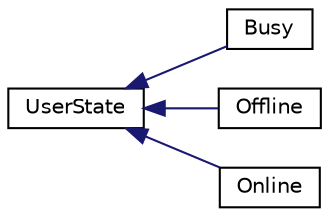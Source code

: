 digraph "Graphical Class Hierarchy"
{
 // LATEX_PDF_SIZE
  edge [fontname="Helvetica",fontsize="10",labelfontname="Helvetica",labelfontsize="10"];
  node [fontname="Helvetica",fontsize="10",shape=record];
  rankdir="LR";
  Node0 [label="UserState",height=0.2,width=0.4,color="black", fillcolor="white", style="filled",URL="$classUserState.html",tooltip=" "];
  Node0 -> Node1 [dir="back",color="midnightblue",fontsize="10",style="solid",fontname="Helvetica"];
  Node1 [label="Busy",height=0.2,width=0.4,color="black", fillcolor="white", style="filled",URL="$classBusy.html",tooltip=" "];
  Node0 -> Node2 [dir="back",color="midnightblue",fontsize="10",style="solid",fontname="Helvetica"];
  Node2 [label="Offline",height=0.2,width=0.4,color="black", fillcolor="white", style="filled",URL="$classOffline.html",tooltip=" "];
  Node0 -> Node3 [dir="back",color="midnightblue",fontsize="10",style="solid",fontname="Helvetica"];
  Node3 [label="Online",height=0.2,width=0.4,color="black", fillcolor="white", style="filled",URL="$classOnline.html",tooltip=" "];
}
